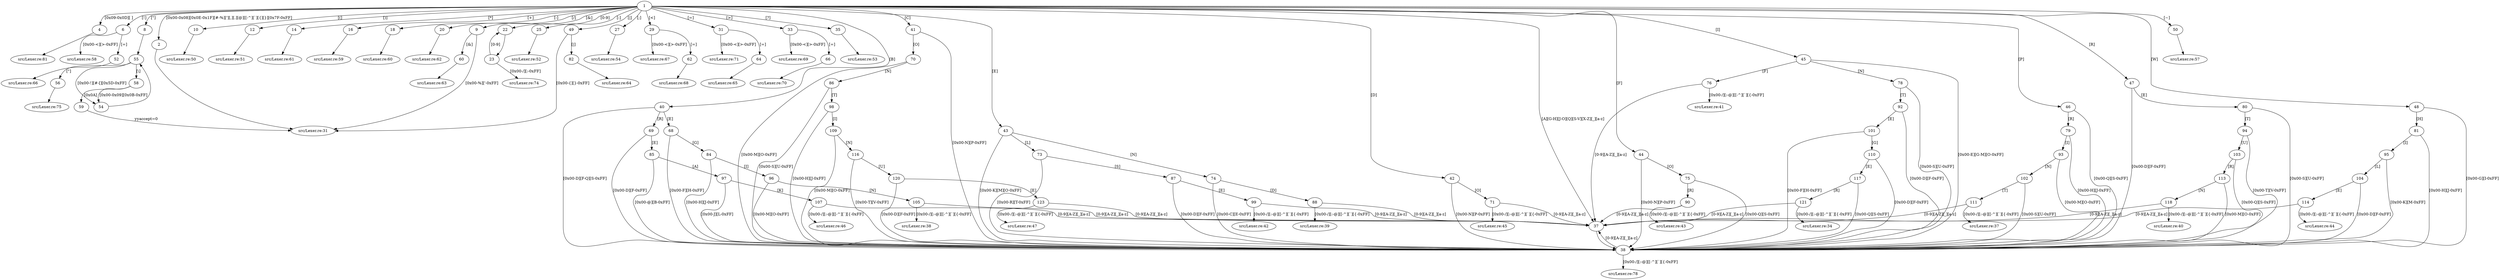 /* Generated by re2c 1.2.1 on Tue Nov 19 11:38:32 2019 */
digraph re2c {
1 -> 2 [label="[0x00-0x08][0x0E-0x1F][#-%]['][,][.][@][[-^][`][{][}][0x7F-0xFF]"]
1 -> 4 [label="[0x09-0x0D][ ]"]
1 -> 6 [label="[!]"]
1 -> 8 [label="[\"]"]
1 -> 9 [label="[&]"]
1 -> 10 [label="[(]"]
1 -> 12 [label="[)]"]
1 -> 14 [label="[*]"]
1 -> 16 [label="[+]"]
1 -> 18 [label="[-]"]
1 -> 20 [label="[/]"]
1 -> 22 [label="[0-9]"]
1 -> 25 [label="[:]"]
1 -> 27 [label="[;]"]
1 -> 29 [label="[<]"]
1 -> 31 [label="[=]"]
1 -> 33 [label="[>]"]
1 -> 35 [label="[?]"]
1 -> 37 [label="[A][G-H][J-O][Q][S-V][X-Z][_][a-z]"]
1 -> 40 [label="[B]"]
1 -> 41 [label="[C]"]
1 -> 42 [label="[D]"]
1 -> 43 [label="[E]"]
1 -> 44 [label="[F]"]
1 -> 45 [label="[I]"]
1 -> 46 [label="[P]"]
1 -> 47 [label="[R]"]
1 -> 48 [label="[W]"]
1 -> 49 [label="[|]"]
1 -> 50 [label="[~]"]
2 -> 3
3 [label="src/Lexer.re:31"]
4 -> 5
5 [label="src/Lexer.re:81"]
6 -> 7 [label="[0x00-<][>-0xFF]"]
6 -> 52 [label="[=]"]
7 [label="src/Lexer.re:58"]
8 -> 55
9 -> 3 [label="[0x00-%]['-0xFF]"]
9 -> 60 [label="[&]"]
10 -> 11
11 [label="src/Lexer.re:50"]
12 -> 13
13 [label="src/Lexer.re:51"]
14 -> 15
15 [label="src/Lexer.re:61"]
16 -> 17
17 [label="src/Lexer.re:59"]
18 -> 19
19 [label="src/Lexer.re:60"]
20 -> 21
21 [label="src/Lexer.re:62"]
22 -> 23
23 -> 24 [label="[0x00-/][:-0xFF]"]
23 -> 22 [label="[0-9]"]
24 [label="src/Lexer.re:74"]
25 -> 26
26 [label="src/Lexer.re:52"]
27 -> 28
28 [label="src/Lexer.re:54"]
29 -> 30 [label="[0x00-<][>-0xFF]"]
29 -> 62 [label="[=]"]
30 [label="src/Lexer.re:67"]
31 -> 32 [label="[0x00-<][>-0xFF]"]
31 -> 64 [label="[=]"]
32 [label="src/Lexer.re:71"]
33 -> 34 [label="[0x00-<][>-0xFF]"]
33 -> 66 [label="[=]"]
34 [label="src/Lexer.re:69"]
35 -> 36
36 [label="src/Lexer.re:53"]
37 -> 38
38 -> 39 [label="[0x00-/][:-@][[-^][`][{-0xFF]"]
38 -> 37 [label="[0-9][A-Z][_][a-z]"]
39 [label="src/Lexer.re:78"]
40 -> 38 [label="[0x00-D][F-Q][S-0xFF]"]
40 -> 68 [label="[E]"]
40 -> 69 [label="[R]"]
41 -> 38 [label="[0x00-N][P-0xFF]"]
41 -> 70 [label="[O]"]
42 -> 38 [label="[0x00-N][P-0xFF]"]
42 -> 71 [label="[O]"]
43 -> 38 [label="[0x00-K][M][O-0xFF]"]
43 -> 73 [label="[L]"]
43 -> 74 [label="[N]"]
44 -> 38 [label="[0x00-N][P-0xFF]"]
44 -> 75 [label="[O]"]
45 -> 38 [label="[0x00-E][G-M][O-0xFF]"]
45 -> 76 [label="[F]"]
45 -> 78 [label="[N]"]
46 -> 38 [label="[0x00-Q][S-0xFF]"]
46 -> 79 [label="[R]"]
47 -> 38 [label="[0x00-D][F-0xFF]"]
47 -> 80 [label="[E]"]
48 -> 38 [label="[0x00-G][I-0xFF]"]
48 -> 81 [label="[H]"]
49 -> 3 [label="[0x00-{][}-0xFF]"]
49 -> 82 [label="[|]"]
50 -> 51
51 [label="src/Lexer.re:57"]
52 -> 53
53 [label="src/Lexer.re:66"]
54 -> 55
55 -> 54 [label="[0x00-!][#-[][0x5D-0xFF]"]
55 -> 56 [label="[\"]"]
55 -> 58 [label="[\\]"]
56 -> 57
57 [label="src/Lexer.re:75"]
58 -> 54 [label="[0x00-0x09][0x0B-0xFF]"]
58 -> 59 [label="[0x0A]"]
59 -> 3 [label="yyaccept=0"]
60 -> 61
61 [label="src/Lexer.re:63"]
62 -> 63
63 [label="src/Lexer.re:68"]
64 -> 65
65 [label="src/Lexer.re:65"]
66 -> 67
67 [label="src/Lexer.re:70"]
68 -> 38 [label="[0x00-F][H-0xFF]"]
68 -> 84 [label="[G]"]
69 -> 38 [label="[0x00-D][F-0xFF]"]
69 -> 85 [label="[E]"]
70 -> 38 [label="[0x00-M][O-0xFF]"]
70 -> 86 [label="[N]"]
71 -> 72 [label="[0x00-/][:-@][[-^][`][{-0xFF]"]
71 -> 37 [label="[0-9][A-Z][_][a-z]"]
72 [label="src/Lexer.re:45"]
73 -> 38 [label="[0x00-R][T-0xFF]"]
73 -> 87 [label="[S]"]
74 -> 38 [label="[0x00-C][E-0xFF]"]
74 -> 88 [label="[D]"]
75 -> 38 [label="[0x00-Q][S-0xFF]"]
75 -> 90 [label="[R]"]
76 -> 77 [label="[0x00-/][:-@][[-^][`][{-0xFF]"]
76 -> 37 [label="[0-9][A-Z][_][a-z]"]
77 [label="src/Lexer.re:41"]
78 -> 38 [label="[0x00-S][U-0xFF]"]
78 -> 92 [label="[T]"]
79 -> 38 [label="[0x00-H][J-0xFF]"]
79 -> 93 [label="[I]"]
80 -> 38 [label="[0x00-S][U-0xFF]"]
80 -> 94 [label="[T]"]
81 -> 38 [label="[0x00-H][J-0xFF]"]
81 -> 95 [label="[I]"]
82 -> 83
83 [label="src/Lexer.re:64"]
84 -> 38 [label="[0x00-H][J-0xFF]"]
84 -> 96 [label="[I]"]
85 -> 38 [label="[0x00-@][B-0xFF]"]
85 -> 97 [label="[A]"]
86 -> 38 [label="[0x00-S][U-0xFF]"]
86 -> 98 [label="[T]"]
87 -> 38 [label="[0x00-D][F-0xFF]"]
87 -> 99 [label="[E]"]
88 -> 89 [label="[0x00-/][:-@][[-^][`][{-0xFF]"]
88 -> 37 [label="[0-9][A-Z][_][a-z]"]
89 [label="src/Lexer.re:39"]
90 -> 91 [label="[0x00-/][:-@][[-^][`][{-0xFF]"]
90 -> 37 [label="[0-9][A-Z][_][a-z]"]
91 [label="src/Lexer.re:43"]
92 -> 38 [label="[0x00-D][F-0xFF]"]
92 -> 101 [label="[E]"]
93 -> 38 [label="[0x00-M][O-0xFF]"]
93 -> 102 [label="[N]"]
94 -> 38 [label="[0x00-T][V-0xFF]"]
94 -> 103 [label="[U]"]
95 -> 38 [label="[0x00-K][M-0xFF]"]
95 -> 104 [label="[L]"]
96 -> 38 [label="[0x00-M][O-0xFF]"]
96 -> 105 [label="[N]"]
97 -> 38 [label="[0x00-J][L-0xFF]"]
97 -> 107 [label="[K]"]
98 -> 38 [label="[0x00-H][J-0xFF]"]
98 -> 109 [label="[I]"]
99 -> 100 [label="[0x00-/][:-@][[-^][`][{-0xFF]"]
99 -> 37 [label="[0-9][A-Z][_][a-z]"]
100 [label="src/Lexer.re:42"]
101 -> 38 [label="[0x00-F][H-0xFF]"]
101 -> 110 [label="[G]"]
102 -> 38 [label="[0x00-S][U-0xFF]"]
102 -> 111 [label="[T]"]
103 -> 38 [label="[0x00-Q][S-0xFF]"]
103 -> 113 [label="[R]"]
104 -> 38 [label="[0x00-D][F-0xFF]"]
104 -> 114 [label="[E]"]
105 -> 106 [label="[0x00-/][:-@][[-^][`][{-0xFF]"]
105 -> 37 [label="[0-9][A-Z][_][a-z]"]
106 [label="src/Lexer.re:38"]
107 -> 108 [label="[0x00-/][:-@][[-^][`][{-0xFF]"]
107 -> 37 [label="[0-9][A-Z][_][a-z]"]
108 [label="src/Lexer.re:46"]
109 -> 38 [label="[0x00-M][O-0xFF]"]
109 -> 116 [label="[N]"]
110 -> 38 [label="[0x00-D][F-0xFF]"]
110 -> 117 [label="[E]"]
111 -> 112 [label="[0x00-/][:-@][[-^][`][{-0xFF]"]
111 -> 37 [label="[0-9][A-Z][_][a-z]"]
112 [label="src/Lexer.re:37"]
113 -> 38 [label="[0x00-M][O-0xFF]"]
113 -> 118 [label="[N]"]
114 -> 115 [label="[0x00-/][:-@][[-^][`][{-0xFF]"]
114 -> 37 [label="[0-9][A-Z][_][a-z]"]
115 [label="src/Lexer.re:44"]
116 -> 38 [label="[0x00-T][V-0xFF]"]
116 -> 120 [label="[U]"]
117 -> 38 [label="[0x00-Q][S-0xFF]"]
117 -> 121 [label="[R]"]
118 -> 119 [label="[0x00-/][:-@][[-^][`][{-0xFF]"]
118 -> 37 [label="[0-9][A-Z][_][a-z]"]
119 [label="src/Lexer.re:40"]
120 -> 38 [label="[0x00-D][F-0xFF]"]
120 -> 123 [label="[E]"]
121 -> 122 [label="[0x00-/][:-@][[-^][`][{-0xFF]"]
121 -> 37 [label="[0-9][A-Z][_][a-z]"]
122 [label="src/Lexer.re:34"]
123 -> 124 [label="[0x00-/][:-@][[-^][`][{-0xFF]"]
123 -> 37 [label="[0-9][A-Z][_][a-z]"]
124 [label="src/Lexer.re:47"]
}
